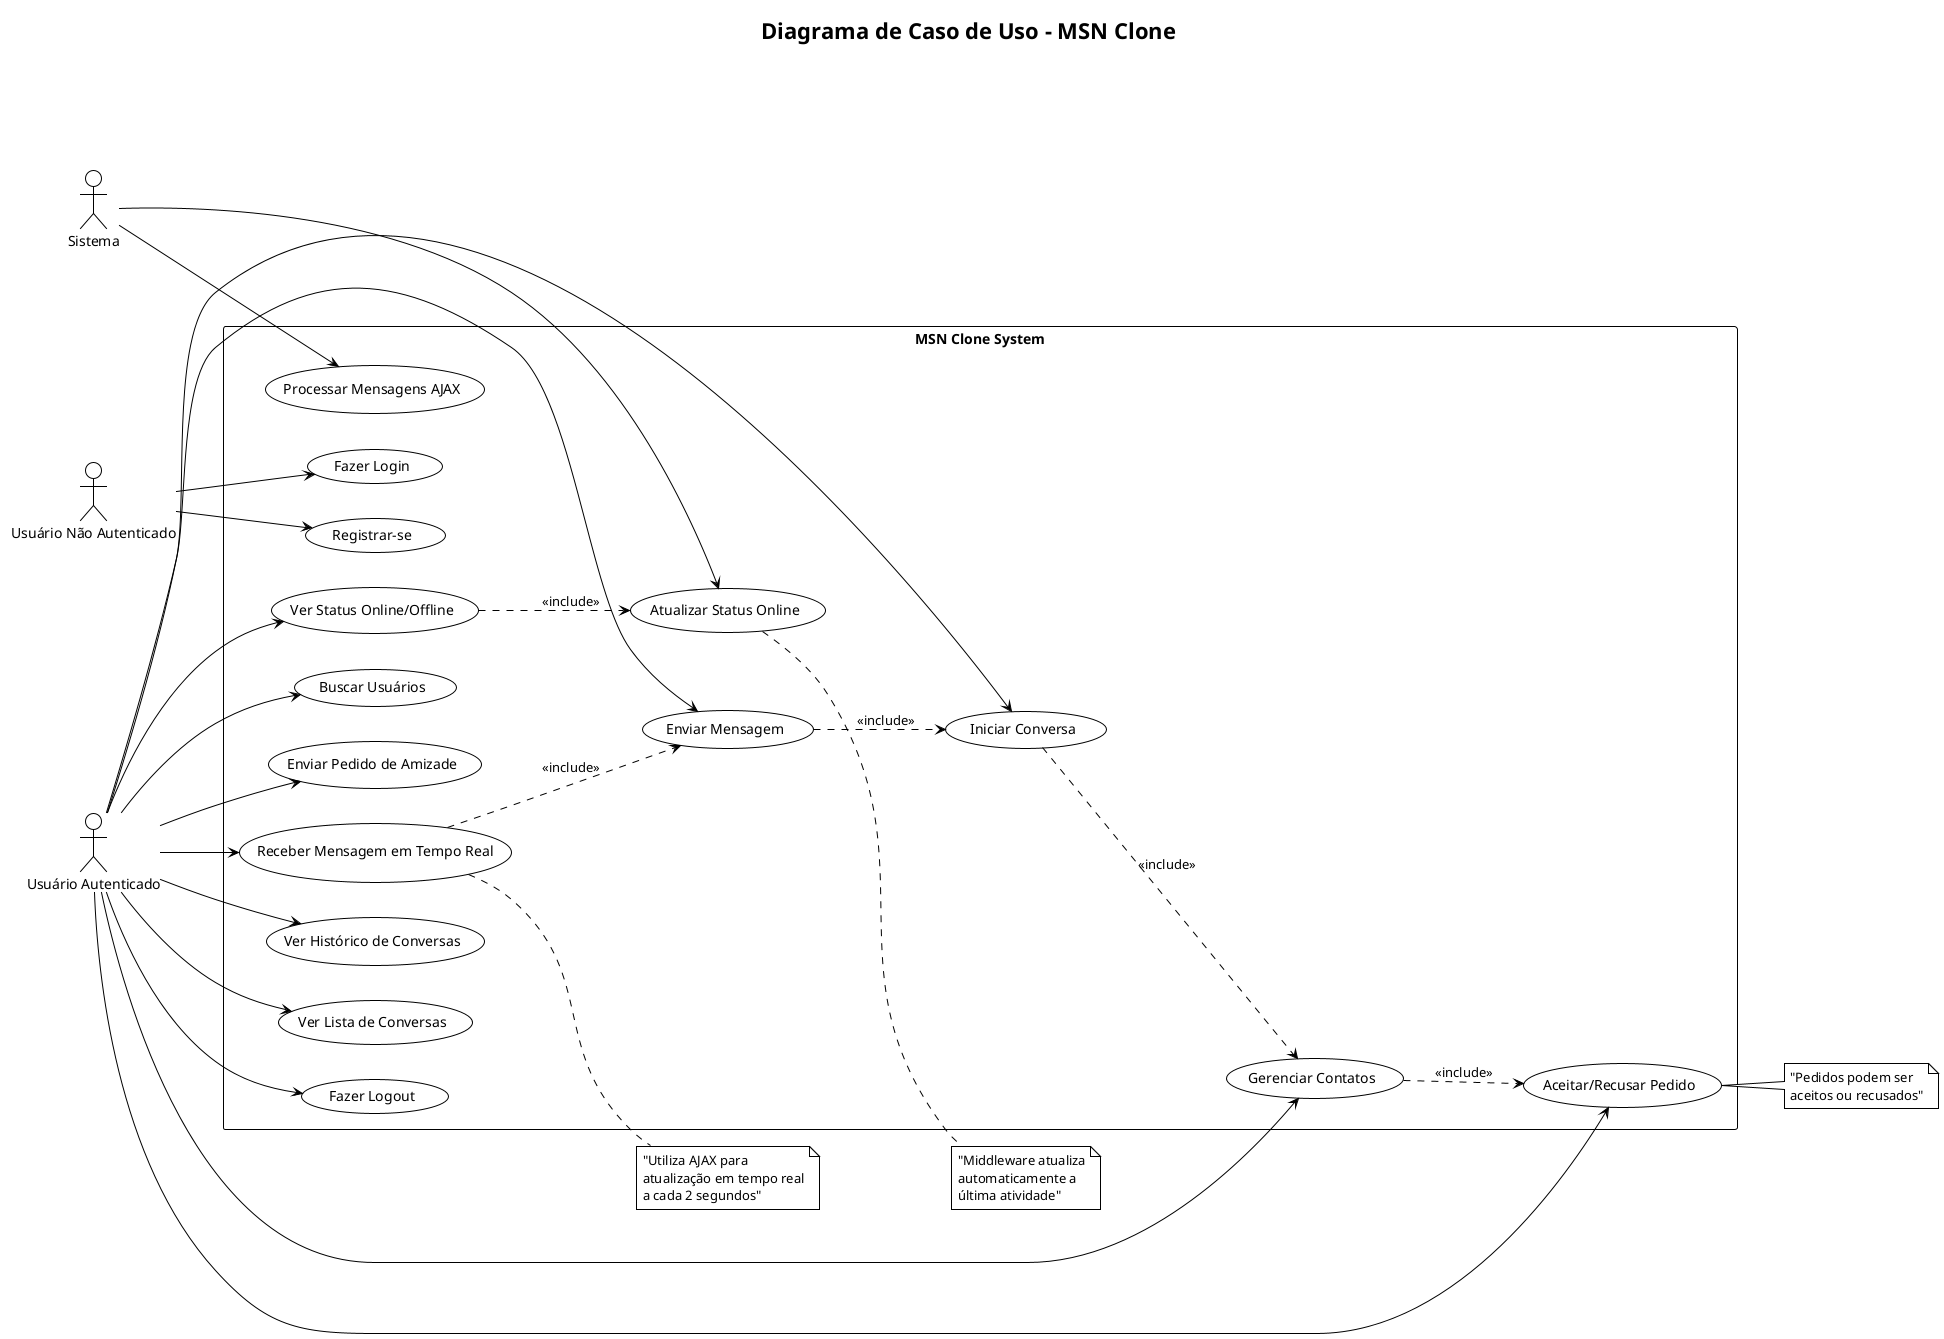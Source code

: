@startuml CasoDeUsoMSNClone
!theme plain
skinparam backgroundColor white

title Diagrama de Caso de Uso - MSN Clone

left to right direction

actor "Usuário Não Autenticado" as Guest
actor "Usuário Autenticado" as User
actor "Sistema" as System

rectangle "MSN Clone System" {
    ' Casos de uso para usuários não autenticados
    usecase (Registrar-se) as UC1
    usecase (Fazer Login) as UC2
    
    ' Casos de uso para usuários autenticados
    usecase (Ver Status Online/Offline) as UC3
    usecase (Buscar Usuários) as UC4
    usecase (Enviar Pedido de Amizade) as UC5
    usecase (Aceitar/Recusar Pedido) as UC6
    usecase (Gerenciar Contatos) as UC7
    usecase (Iniciar Conversa) as UC8
    usecase (Enviar Mensagem) as UC9
    usecase (Receber Mensagem em Tempo Real) as UC10
    usecase (Ver Histórico de Conversas) as UC11
    usecase (Ver Lista de Conversas) as UC12
    usecase (Fazer Logout) as UC13
    
    ' Casos de uso do sistema
    usecase (Atualizar Status Online) as UC14
    usecase (Processar Mensagens AJAX) as UC15
}

' Relacionamentos Guest
Guest --> UC1
Guest --> UC2

' Relacionamentos User
User --> UC3
User --> UC4
User --> UC5
User --> UC6
User --> UC7
User --> UC8
User --> UC9
User --> UC10
User --> UC11
User --> UC12
User --> UC13

' Relacionamentos System
System --> UC14
System --> UC15

' Relacionamentos includes/extends
UC7 ..> UC6 : <<include>>
UC8 ..> UC7 : <<include>>
UC9 ..> UC8 : <<include>>
UC10 ..> UC9 : <<include>>
UC3 ..> UC14 : <<include>>

' Notas explicativas
note right of UC10 : "Utiliza AJAX para\natualização em tempo real\na cada 2 segundos"
note right of UC14 : "Middleware atualiza\nautomaticamente a\núltima atividade"
note right of UC6 : "Pedidos podem ser\naceitos ou recusados"

@enduml
